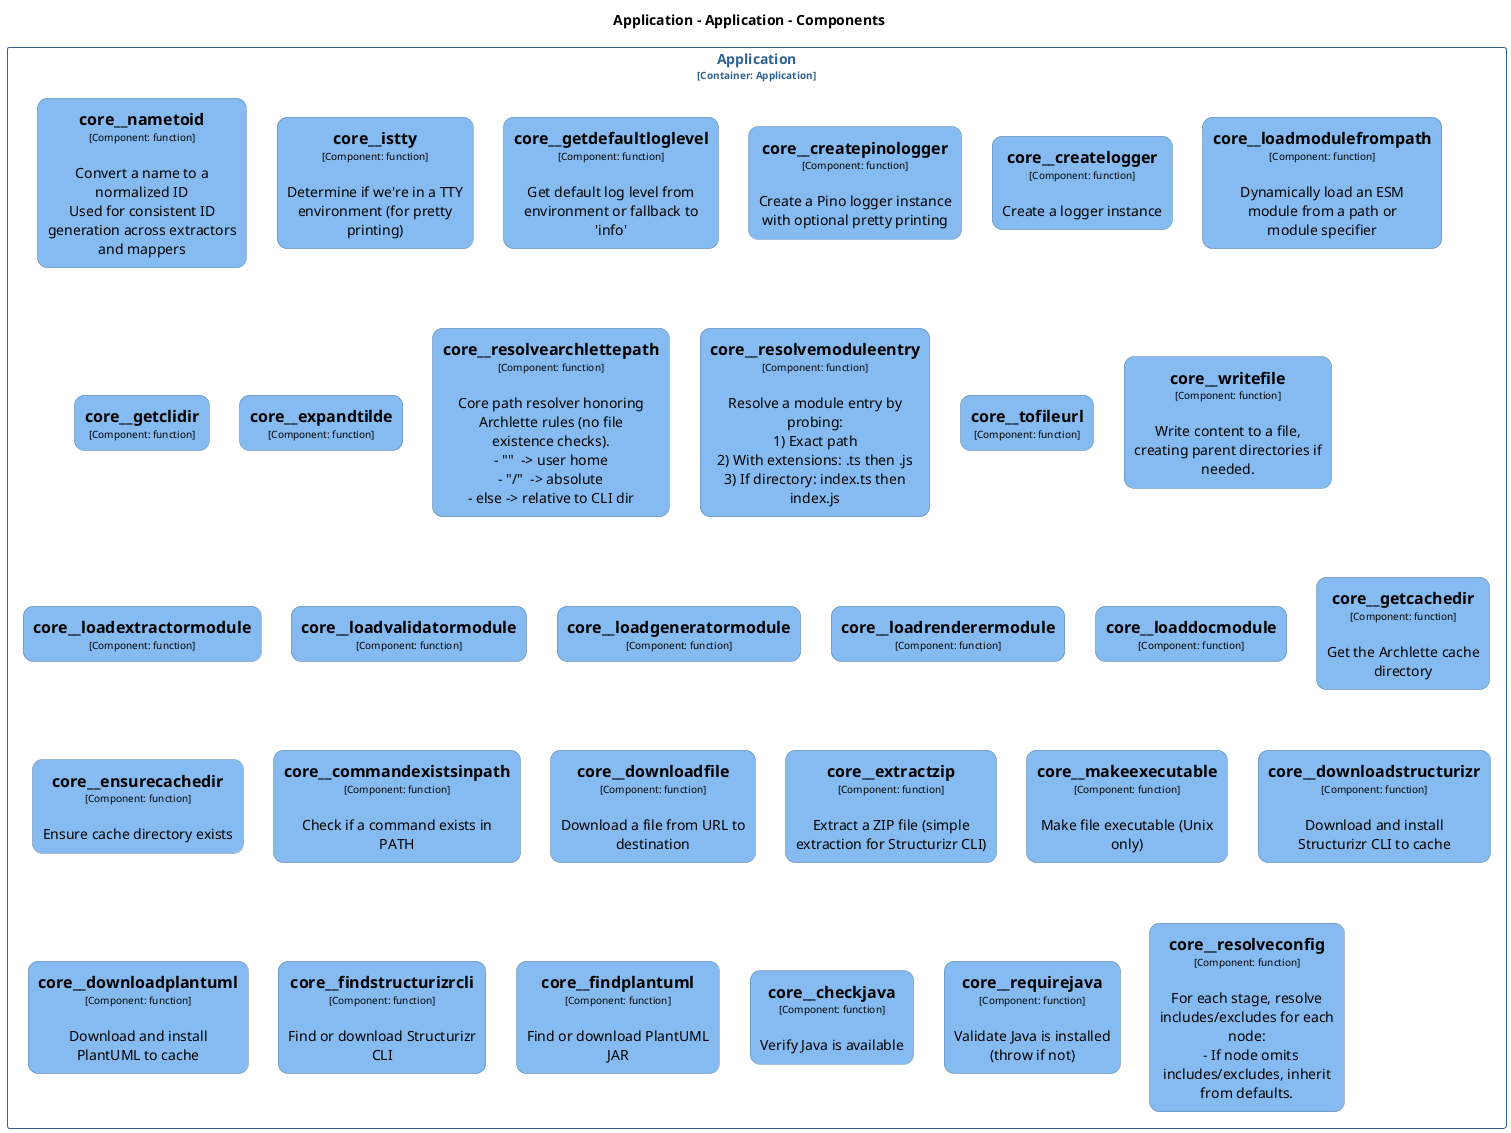 @startuml
set separator none
title Application - Application - Components

top to bottom direction
skinparam ranksep 60
skinparam nodesep 30

skinparam {
  arrowFontSize 10
  defaultTextAlignment center
  wrapWidth 200
  maxMessageSize 100
  defaultFontName "Arial"
}

hide stereotype

skinparam rectangle<<Application.Application.core__checkjava>> {
  BackgroundColor #85bbf0
  FontColor #000000
  BorderColor #5d82a8
  roundCorner 20
  shadowing false
}
skinparam rectangle<<Application.Application.core__commandexistsinpath>> {
  BackgroundColor #85bbf0
  FontColor #000000
  BorderColor #5d82a8
  roundCorner 20
  shadowing false
}
skinparam rectangle<<Application.Application.core__createlogger>> {
  BackgroundColor #85bbf0
  FontColor #000000
  BorderColor #5d82a8
  roundCorner 20
  shadowing false
}
skinparam rectangle<<Application.Application.core__createpinologger>> {
  BackgroundColor #85bbf0
  FontColor #000000
  BorderColor #5d82a8
  roundCorner 20
  shadowing false
}
skinparam rectangle<<Application.Application.core__downloadfile>> {
  BackgroundColor #85bbf0
  FontColor #000000
  BorderColor #5d82a8
  roundCorner 20
  shadowing false
}
skinparam rectangle<<Application.Application.core__downloadplantuml>> {
  BackgroundColor #85bbf0
  FontColor #000000
  BorderColor #5d82a8
  roundCorner 20
  shadowing false
}
skinparam rectangle<<Application.Application.core__downloadstructurizr>> {
  BackgroundColor #85bbf0
  FontColor #000000
  BorderColor #5d82a8
  roundCorner 20
  shadowing false
}
skinparam rectangle<<Application.Application.core__ensurecachedir>> {
  BackgroundColor #85bbf0
  FontColor #000000
  BorderColor #5d82a8
  roundCorner 20
  shadowing false
}
skinparam rectangle<<Application.Application.core__expandtilde>> {
  BackgroundColor #85bbf0
  FontColor #000000
  BorderColor #5d82a8
  roundCorner 20
  shadowing false
}
skinparam rectangle<<Application.Application.core__extractzip>> {
  BackgroundColor #85bbf0
  FontColor #000000
  BorderColor #5d82a8
  roundCorner 20
  shadowing false
}
skinparam rectangle<<Application.Application.core__findplantuml>> {
  BackgroundColor #85bbf0
  FontColor #000000
  BorderColor #5d82a8
  roundCorner 20
  shadowing false
}
skinparam rectangle<<Application.Application.core__findstructurizrcli>> {
  BackgroundColor #85bbf0
  FontColor #000000
  BorderColor #5d82a8
  roundCorner 20
  shadowing false
}
skinparam rectangle<<Application.Application.core__getcachedir>> {
  BackgroundColor #85bbf0
  FontColor #000000
  BorderColor #5d82a8
  roundCorner 20
  shadowing false
}
skinparam rectangle<<Application.Application.core__getclidir>> {
  BackgroundColor #85bbf0
  FontColor #000000
  BorderColor #5d82a8
  roundCorner 20
  shadowing false
}
skinparam rectangle<<Application.Application.core__getdefaultloglevel>> {
  BackgroundColor #85bbf0
  FontColor #000000
  BorderColor #5d82a8
  roundCorner 20
  shadowing false
}
skinparam rectangle<<Application.Application.core__istty>> {
  BackgroundColor #85bbf0
  FontColor #000000
  BorderColor #5d82a8
  roundCorner 20
  shadowing false
}
skinparam rectangle<<Application.Application.core__loaddocmodule>> {
  BackgroundColor #85bbf0
  FontColor #000000
  BorderColor #5d82a8
  roundCorner 20
  shadowing false
}
skinparam rectangle<<Application.Application.core__loadextractormodule>> {
  BackgroundColor #85bbf0
  FontColor #000000
  BorderColor #5d82a8
  roundCorner 20
  shadowing false
}
skinparam rectangle<<Application.Application.core__loadgeneratormodule>> {
  BackgroundColor #85bbf0
  FontColor #000000
  BorderColor #5d82a8
  roundCorner 20
  shadowing false
}
skinparam rectangle<<Application.Application.core__loadmodulefrompath>> {
  BackgroundColor #85bbf0
  FontColor #000000
  BorderColor #5d82a8
  roundCorner 20
  shadowing false
}
skinparam rectangle<<Application.Application.core__loadrenderermodule>> {
  BackgroundColor #85bbf0
  FontColor #000000
  BorderColor #5d82a8
  roundCorner 20
  shadowing false
}
skinparam rectangle<<Application.Application.core__loadvalidatormodule>> {
  BackgroundColor #85bbf0
  FontColor #000000
  BorderColor #5d82a8
  roundCorner 20
  shadowing false
}
skinparam rectangle<<Application.Application.core__makeexecutable>> {
  BackgroundColor #85bbf0
  FontColor #000000
  BorderColor #5d82a8
  roundCorner 20
  shadowing false
}
skinparam rectangle<<Application.Application.core__nametoid>> {
  BackgroundColor #85bbf0
  FontColor #000000
  BorderColor #5d82a8
  roundCorner 20
  shadowing false
}
skinparam rectangle<<Application.Application.core__requirejava>> {
  BackgroundColor #85bbf0
  FontColor #000000
  BorderColor #5d82a8
  roundCorner 20
  shadowing false
}
skinparam rectangle<<Application.Application.core__resolvearchlettepath>> {
  BackgroundColor #85bbf0
  FontColor #000000
  BorderColor #5d82a8
  roundCorner 20
  shadowing false
}
skinparam rectangle<<Application.Application.core__resolveconfig>> {
  BackgroundColor #85bbf0
  FontColor #000000
  BorderColor #5d82a8
  roundCorner 20
  shadowing false
}
skinparam rectangle<<Application.Application.core__resolvemoduleentry>> {
  BackgroundColor #85bbf0
  FontColor #000000
  BorderColor #5d82a8
  roundCorner 20
  shadowing false
}
skinparam rectangle<<Application.Application.core__tofileurl>> {
  BackgroundColor #85bbf0
  FontColor #000000
  BorderColor #5d82a8
  roundCorner 20
  shadowing false
}
skinparam rectangle<<Application.Application.core__writefile>> {
  BackgroundColor #85bbf0
  FontColor #000000
  BorderColor #5d82a8
  roundCorner 20
  shadowing false
}
skinparam rectangle<<Application.Application>> {
  BorderColor #2e6295
  FontColor #2e6295
  shadowing false
}

rectangle "Application\n<size:10>[Container: Application]</size>" <<Application.Application>> {
  rectangle "==core__nametoid\n<size:10>[Component: function]</size>\n\nConvert a name to a normalized ID\nUsed for consistent ID generation across extractors and mappers" <<Application.Application.core__nametoid>> as Application.Application.core__nametoid
  rectangle "==core__istty\n<size:10>[Component: function]</size>\n\nDetermine if we're in a TTY environment (for pretty printing)" <<Application.Application.core__istty>> as Application.Application.core__istty
  rectangle "==core__getdefaultloglevel\n<size:10>[Component: function]</size>\n\nGet default log level from environment or fallback to 'info'" <<Application.Application.core__getdefaultloglevel>> as Application.Application.core__getdefaultloglevel
  rectangle "==core__createpinologger\n<size:10>[Component: function]</size>\n\nCreate a Pino logger instance with optional pretty printing" <<Application.Application.core__createpinologger>> as Application.Application.core__createpinologger
  rectangle "==core__createlogger\n<size:10>[Component: function]</size>\n\nCreate a logger instance" <<Application.Application.core__createlogger>> as Application.Application.core__createlogger
  rectangle "==core__loadmodulefrompath\n<size:10>[Component: function]</size>\n\nDynamically load an ESM module from a path or module specifier" <<Application.Application.core__loadmodulefrompath>> as Application.Application.core__loadmodulefrompath
  rectangle "==core__getclidir\n<size:10>[Component: function]</size>" <<Application.Application.core__getclidir>> as Application.Application.core__getclidir
  rectangle "==core__expandtilde\n<size:10>[Component: function]</size>" <<Application.Application.core__expandtilde>> as Application.Application.core__expandtilde
  rectangle "==core__resolvearchlettepath\n<size:10>[Component: function]</size>\n\nCore path resolver honoring Archlette rules (no file existence checks).\n- "~"  -> user home\n- "/"  -> absolute\n- else -> relative to CLI dir" <<Application.Application.core__resolvearchlettepath>> as Application.Application.core__resolvearchlettepath
  rectangle "==core__resolvemoduleentry\n<size:10>[Component: function]</size>\n\nResolve a module entry by probing:\n1) Exact path\n2) With extensions: .ts then .js\n3) If directory: index.ts then index.js" <<Application.Application.core__resolvemoduleentry>> as Application.Application.core__resolvemoduleentry
  rectangle "==core__tofileurl\n<size:10>[Component: function]</size>" <<Application.Application.core__tofileurl>> as Application.Application.core__tofileurl
  rectangle "==core__writefile\n<size:10>[Component: function]</size>\n\nWrite content to a file, creating parent directories if needed." <<Application.Application.core__writefile>> as Application.Application.core__writefile
  rectangle "==core__loadextractormodule\n<size:10>[Component: function]</size>" <<Application.Application.core__loadextractormodule>> as Application.Application.core__loadextractormodule
  rectangle "==core__loadvalidatormodule\n<size:10>[Component: function]</size>" <<Application.Application.core__loadvalidatormodule>> as Application.Application.core__loadvalidatormodule
  rectangle "==core__loadgeneratormodule\n<size:10>[Component: function]</size>" <<Application.Application.core__loadgeneratormodule>> as Application.Application.core__loadgeneratormodule
  rectangle "==core__loadrenderermodule\n<size:10>[Component: function]</size>" <<Application.Application.core__loadrenderermodule>> as Application.Application.core__loadrenderermodule
  rectangle "==core__loaddocmodule\n<size:10>[Component: function]</size>" <<Application.Application.core__loaddocmodule>> as Application.Application.core__loaddocmodule
  rectangle "==core__getcachedir\n<size:10>[Component: function]</size>\n\nGet the Archlette cache directory" <<Application.Application.core__getcachedir>> as Application.Application.core__getcachedir
  rectangle "==core__ensurecachedir\n<size:10>[Component: function]</size>\n\nEnsure cache directory exists" <<Application.Application.core__ensurecachedir>> as Application.Application.core__ensurecachedir
  rectangle "==core__commandexistsinpath\n<size:10>[Component: function]</size>\n\nCheck if a command exists in PATH" <<Application.Application.core__commandexistsinpath>> as Application.Application.core__commandexistsinpath
  rectangle "==core__downloadfile\n<size:10>[Component: function]</size>\n\nDownload a file from URL to destination" <<Application.Application.core__downloadfile>> as Application.Application.core__downloadfile
  rectangle "==core__extractzip\n<size:10>[Component: function]</size>\n\nExtract a ZIP file (simple extraction for Structurizr CLI)" <<Application.Application.core__extractzip>> as Application.Application.core__extractzip
  rectangle "==core__makeexecutable\n<size:10>[Component: function]</size>\n\nMake file executable (Unix only)" <<Application.Application.core__makeexecutable>> as Application.Application.core__makeexecutable
  rectangle "==core__downloadstructurizr\n<size:10>[Component: function]</size>\n\nDownload and install Structurizr CLI to cache" <<Application.Application.core__downloadstructurizr>> as Application.Application.core__downloadstructurizr
  rectangle "==core__downloadplantuml\n<size:10>[Component: function]</size>\n\nDownload and install PlantUML to cache" <<Application.Application.core__downloadplantuml>> as Application.Application.core__downloadplantuml
  rectangle "==core__findstructurizrcli\n<size:10>[Component: function]</size>\n\nFind or download Structurizr CLI" <<Application.Application.core__findstructurizrcli>> as Application.Application.core__findstructurizrcli
  rectangle "==core__findplantuml\n<size:10>[Component: function]</size>\n\nFind or download PlantUML JAR" <<Application.Application.core__findplantuml>> as Application.Application.core__findplantuml
  rectangle "==core__checkjava\n<size:10>[Component: function]</size>\n\nVerify Java is available" <<Application.Application.core__checkjava>> as Application.Application.core__checkjava
  rectangle "==core__requirejava\n<size:10>[Component: function]</size>\n\nValidate Java is installed (throw if not)" <<Application.Application.core__requirejava>> as Application.Application.core__requirejava
  rectangle "==core__resolveconfig\n<size:10>[Component: function]</size>\n\nFor each stage, resolve includes/excludes for each node:\n  - If node omits includes/excludes, inherit from defaults." <<Application.Application.core__resolveconfig>> as Application.Application.core__resolveconfig
}

@enduml